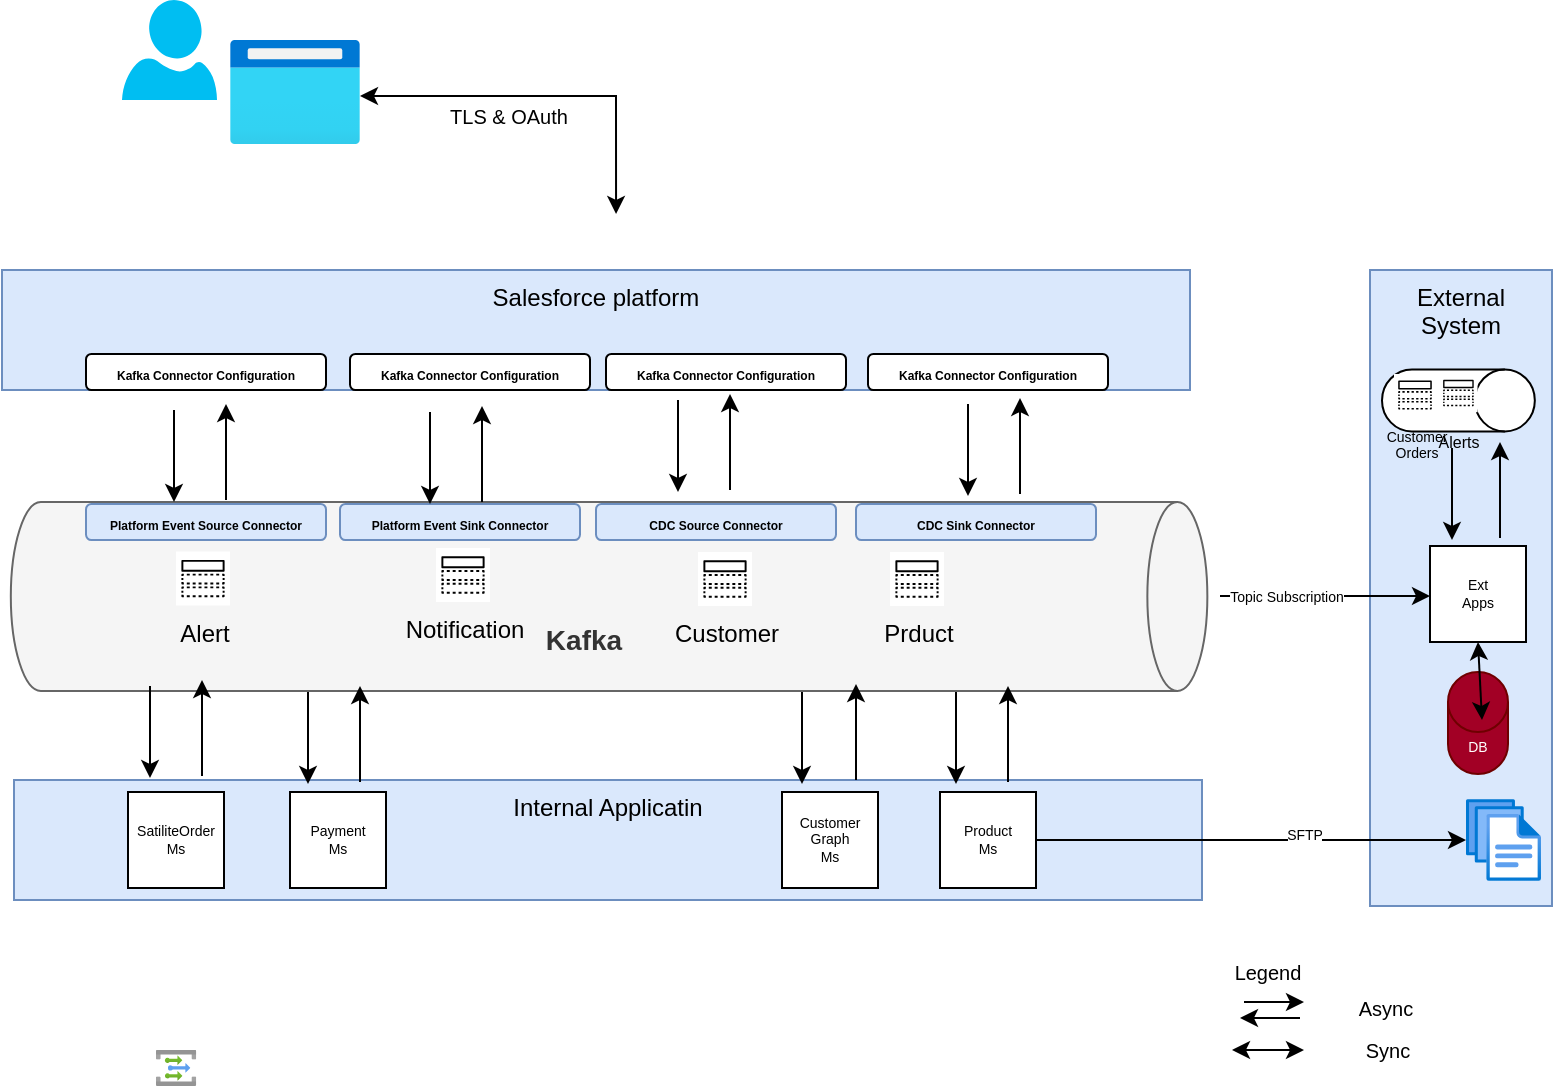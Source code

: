 <mxfile version="20.5.1" type="github">
  <diagram id="4_XCW6oBCm1cpU5HytLm" name="Page-1">
    <mxGraphModel dx="1043" dy="523" grid="1" gridSize="3" guides="1" tooltips="1" connect="1" arrows="1" fold="1" page="1" pageScale="1" pageWidth="1600" pageHeight="900" math="0" shadow="0">
      <root>
        <mxCell id="0" />
        <mxCell id="1" parent="0" />
        <mxCell id="z-evEIbB-mycxp6DsX3G-33" value="" style="verticalLabelPosition=bottom;html=1;verticalAlign=top;align=center;strokeColor=none;fillColor=#00BEF2;shape=mxgraph.azure.user;" parent="1" vertex="1">
          <mxGeometry x="462" y="186" width="47.5" height="50" as="geometry" />
        </mxCell>
        <mxCell id="z-evEIbB-mycxp6DsX3G-34" value="" style="aspect=fixed;html=1;points=[];align=center;image;fontSize=12;image=img/lib/azure2/general/Browser.svg;" parent="1" vertex="1">
          <mxGeometry x="516" y="206" width="65" height="52" as="geometry" />
        </mxCell>
        <mxCell id="cr2bw7VEWZrKkW5rvbbm-2" value="" style="endArrow=classic;startArrow=classic;html=1;rounded=0;entryX=0.556;entryY=0.149;entryDx=0;entryDy=0;entryPerimeter=0;exitX=0.96;exitY=0.7;exitDx=0;exitDy=0;exitPerimeter=0;edgeStyle=orthogonalEdgeStyle;" parent="1" edge="1">
          <mxGeometry width="50" height="50" relative="1" as="geometry">
            <mxPoint x="581.0" y="234.0" as="sourcePoint" />
            <mxPoint x="709.032" y="292.986" as="targetPoint" />
            <Array as="points">
              <mxPoint x="709" y="234" />
            </Array>
          </mxGeometry>
        </mxCell>
        <mxCell id="8oqUEQ3o3fASRwjpLCxz-61" value="TLS &amp;amp; OAuth" style="edgeLabel;html=1;align=center;verticalAlign=middle;resizable=0;points=[];fontSize=10;" parent="cr2bw7VEWZrKkW5rvbbm-2" vertex="1" connectable="0">
          <mxGeometry x="-0.225" y="1" relative="1" as="geometry">
            <mxPoint x="1" y="11" as="offset" />
          </mxGeometry>
        </mxCell>
        <mxCell id="z-evEIbB-mycxp6DsX3G-1" value="&lt;div style=&quot;font-size: 14px;&quot;&gt;&lt;blockquote style=&quot;font-size: 14px;&quot;&gt;Kafka&lt;/blockquote&gt;&lt;/div&gt;" style="shape=cylinder3;whiteSpace=wrap;html=1;boundedLbl=1;backgroundOutline=1;size=15;rotation=90;fillColor=#f5f5f5;fontColor=#333333;strokeColor=#666666;align=center;verticalAlign=bottom;horizontal=0;fontStyle=1;fontSize=14;" parent="1" vertex="1">
          <mxGeometry x="658.33" y="185.14" width="94.43" height="598.27" as="geometry" />
        </mxCell>
        <mxCell id="z-evEIbB-mycxp6DsX3G-31" value="Notification" style="sketch=0;outlineConnect=0;dashed=0;verticalLabelPosition=bottom;verticalAlign=top;align=center;html=1;fontSize=12;fontStyle=0;aspect=fixed;shape=mxgraph.aws4.resourceIcon;resIcon=mxgraph.aws4.topic;" parent="1" vertex="1">
          <mxGeometry x="619" y="460" width="27" height="27" as="geometry" />
        </mxCell>
        <mxCell id="8oqUEQ3o3fASRwjpLCxz-5" value="Customer" style="sketch=0;outlineConnect=0;dashed=0;verticalLabelPosition=bottom;verticalAlign=top;align=center;html=1;fontSize=12;fontStyle=0;aspect=fixed;shape=mxgraph.aws4.resourceIcon;resIcon=mxgraph.aws4.topic;" parent="1" vertex="1">
          <mxGeometry x="750" y="462" width="27" height="27" as="geometry" />
        </mxCell>
        <mxCell id="8oqUEQ3o3fASRwjpLCxz-6" value="Prduct" style="sketch=0;outlineConnect=0;dashed=0;verticalLabelPosition=bottom;verticalAlign=top;align=center;html=1;fontSize=12;fontStyle=0;aspect=fixed;shape=mxgraph.aws4.resourceIcon;resIcon=mxgraph.aws4.topic;" parent="1" vertex="1">
          <mxGeometry x="846" y="462" width="27" height="27" as="geometry" />
        </mxCell>
        <mxCell id="8oqUEQ3o3fASRwjpLCxz-62" value="Alert" style="sketch=0;outlineConnect=0;dashed=0;verticalLabelPosition=bottom;verticalAlign=top;align=center;html=1;fontSize=12;fontStyle=0;aspect=fixed;shape=mxgraph.aws4.resourceIcon;resIcon=mxgraph.aws4.topic;" parent="1" vertex="1">
          <mxGeometry x="489" y="461.77" width="27" height="27" as="geometry" />
        </mxCell>
        <mxCell id="8oqUEQ3o3fASRwjpLCxz-79" value="" style="endArrow=classic;html=1;rounded=0;fontSize=10;entryX=0.5;entryY=0;entryDx=0;entryDy=0;" parent="1" edge="1">
          <mxGeometry width="50" height="50" relative="1" as="geometry">
            <mxPoint x="740" y="386" as="sourcePoint" />
            <mxPoint x="740" y="432" as="targetPoint" />
          </mxGeometry>
        </mxCell>
        <mxCell id="8oqUEQ3o3fASRwjpLCxz-80" value="" style="endArrow=classic;html=1;rounded=0;fontSize=10;entryX=0.75;entryY=1;entryDx=0;entryDy=0;" parent="1" edge="1">
          <mxGeometry width="50" height="50" relative="1" as="geometry">
            <mxPoint x="766" y="431" as="sourcePoint" />
            <mxPoint x="766" y="383" as="targetPoint" />
          </mxGeometry>
        </mxCell>
        <mxCell id="8oqUEQ3o3fASRwjpLCxz-82" value="" style="endArrow=classic;html=1;rounded=0;fontSize=10;" parent="1" edge="1">
          <mxGeometry width="50" height="50" relative="1" as="geometry">
            <mxPoint x="1023" y="687" as="sourcePoint" />
            <mxPoint x="1053" y="687" as="targetPoint" />
          </mxGeometry>
        </mxCell>
        <mxCell id="8oqUEQ3o3fASRwjpLCxz-83" value="" style="endArrow=classic;html=1;rounded=0;fontSize=10;" parent="1" edge="1">
          <mxGeometry width="50" height="50" relative="1" as="geometry">
            <mxPoint x="1051" y="695" as="sourcePoint" />
            <mxPoint x="1021" y="695" as="targetPoint" />
          </mxGeometry>
        </mxCell>
        <mxCell id="8oqUEQ3o3fASRwjpLCxz-84" value="" style="endArrow=classic;startArrow=classic;html=1;rounded=0;fontSize=10;" parent="1" edge="1">
          <mxGeometry width="50" height="50" relative="1" as="geometry">
            <mxPoint x="1017" y="711" as="sourcePoint" />
            <mxPoint x="1053" y="711" as="targetPoint" />
          </mxGeometry>
        </mxCell>
        <mxCell id="8oqUEQ3o3fASRwjpLCxz-85" value="Async" style="text;html=1;strokeColor=none;fillColor=none;align=center;verticalAlign=middle;whiteSpace=wrap;rounded=0;fontSize=10;" parent="1" vertex="1">
          <mxGeometry x="1064" y="681" width="60" height="18" as="geometry" />
        </mxCell>
        <mxCell id="8oqUEQ3o3fASRwjpLCxz-86" value="Sync" style="text;html=1;strokeColor=none;fillColor=none;align=center;verticalAlign=middle;whiteSpace=wrap;rounded=0;fontSize=10;" parent="1" vertex="1">
          <mxGeometry x="1065" y="702" width="60" height="18" as="geometry" />
        </mxCell>
        <mxCell id="8oqUEQ3o3fASRwjpLCxz-87" value="Legend" style="text;html=1;strokeColor=none;fillColor=none;align=center;verticalAlign=middle;whiteSpace=wrap;rounded=0;fontSize=10;" parent="1" vertex="1">
          <mxGeometry x="1005" y="663" width="60" height="18" as="geometry" />
        </mxCell>
        <mxCell id="W5X7Oo440Hwi2OhU04SU-1" value="Salesforce platform" style="rounded=0;whiteSpace=wrap;html=1;fillColor=#dae8fc;strokeColor=#6c8ebf;verticalAlign=top;" parent="1" vertex="1">
          <mxGeometry x="402" y="321" width="594" height="60" as="geometry" />
        </mxCell>
        <mxCell id="W5X7Oo440Hwi2OhU04SU-5" value="&lt;div style=&quot;font-size: 11px;&quot;&gt;&lt;font style=&quot;font-size: 6px;&quot;&gt;&lt;b&gt;Platform Event Source Connector&lt;/b&gt;&lt;br&gt;&lt;/font&gt;&lt;/div&gt;" style="rounded=1;whiteSpace=wrap;html=1;fillColor=#dae8fc;strokeColor=#6c8ebf;" parent="1" vertex="1">
          <mxGeometry x="444" y="438" width="120" height="18" as="geometry" />
        </mxCell>
        <mxCell id="W5X7Oo440Hwi2OhU04SU-6" value="&lt;div style=&quot;font-size: 11px;&quot;&gt;&lt;font style=&quot;font-size: 6px;&quot;&gt;&lt;b&gt;Platform Event Sink Connector&lt;/b&gt;&lt;br&gt;&lt;/font&gt;&lt;/div&gt;" style="rounded=1;whiteSpace=wrap;html=1;fillColor=#dae8fc;strokeColor=#6c8ebf;" parent="1" vertex="1">
          <mxGeometry x="571" y="438" width="120" height="18" as="geometry" />
        </mxCell>
        <mxCell id="W5X7Oo440Hwi2OhU04SU-7" value="&lt;div style=&quot;font-size: 11px;&quot;&gt;&lt;font style=&quot;font-size: 6px;&quot;&gt;&lt;b&gt;CDC Source Connector&lt;/b&gt;&lt;br&gt;&lt;/font&gt;&lt;/div&gt;" style="rounded=1;whiteSpace=wrap;html=1;fillColor=#dae8fc;strokeColor=#6c8ebf;" parent="1" vertex="1">
          <mxGeometry x="699" y="438" width="120" height="18" as="geometry" />
        </mxCell>
        <mxCell id="W5X7Oo440Hwi2OhU04SU-8" value="&lt;div style=&quot;font-size: 11px;&quot;&gt;&lt;font style=&quot;font-size: 6px;&quot;&gt;&lt;b&gt;CDC Sink Connector&lt;/b&gt;&lt;br&gt;&lt;/font&gt;&lt;/div&gt;" style="rounded=1;whiteSpace=wrap;html=1;fillColor=#dae8fc;strokeColor=#6c8ebf;" parent="1" vertex="1">
          <mxGeometry x="829" y="438" width="120" height="18" as="geometry" />
        </mxCell>
        <mxCell id="W5X7Oo440Hwi2OhU04SU-13" value="&lt;div style=&quot;font-size: 11px;&quot;&gt;&lt;font style=&quot;font-size: 6px;&quot;&gt;&lt;b&gt;Kafka Connector Configuration &lt;br&gt;&lt;/b&gt;&lt;/font&gt;&lt;/div&gt;" style="rounded=1;whiteSpace=wrap;html=1;" parent="1" vertex="1">
          <mxGeometry x="444" y="363" width="120" height="18" as="geometry" />
        </mxCell>
        <mxCell id="W5X7Oo440Hwi2OhU04SU-17" value="&lt;font style=&quot;font-size: 6px;&quot;&gt;&lt;b&gt;Kafka Connector Configuration&lt;/b&gt;&lt;/font&gt;" style="rounded=1;whiteSpace=wrap;html=1;" parent="1" vertex="1">
          <mxGeometry x="576" y="363" width="120" height="18" as="geometry" />
        </mxCell>
        <mxCell id="W5X7Oo440Hwi2OhU04SU-18" value="&lt;font style=&quot;font-size: 6px;&quot;&gt;&lt;b&gt;Kafka Connector Configuration&lt;/b&gt;&lt;/font&gt;" style="rounded=1;whiteSpace=wrap;html=1;" parent="1" vertex="1">
          <mxGeometry x="704" y="363" width="120" height="18" as="geometry" />
        </mxCell>
        <mxCell id="W5X7Oo440Hwi2OhU04SU-19" value="&lt;font style=&quot;font-size: 6px;&quot;&gt;&lt;b&gt;Kafka Connector Configuration&lt;/b&gt;&lt;/font&gt;" style="rounded=1;whiteSpace=wrap;html=1;" parent="1" vertex="1">
          <mxGeometry x="835" y="363" width="120" height="18" as="geometry" />
        </mxCell>
        <mxCell id="W5X7Oo440Hwi2OhU04SU-20" value="" style="endArrow=classic;html=1;rounded=0;fontSize=10;entryX=0.5;entryY=0;entryDx=0;entryDy=0;" parent="1" edge="1">
          <mxGeometry width="50" height="50" relative="1" as="geometry">
            <mxPoint x="885" y="388" as="sourcePoint" />
            <mxPoint x="885" y="434" as="targetPoint" />
          </mxGeometry>
        </mxCell>
        <mxCell id="W5X7Oo440Hwi2OhU04SU-21" value="" style="endArrow=classic;html=1;rounded=0;fontSize=10;entryX=0.75;entryY=1;entryDx=0;entryDy=0;" parent="1" edge="1">
          <mxGeometry width="50" height="50" relative="1" as="geometry">
            <mxPoint x="911" y="433" as="sourcePoint" />
            <mxPoint x="911" y="385" as="targetPoint" />
          </mxGeometry>
        </mxCell>
        <mxCell id="W5X7Oo440Hwi2OhU04SU-22" value="" style="endArrow=classic;html=1;rounded=0;fontSize=10;entryX=0.5;entryY=0;entryDx=0;entryDy=0;" parent="1" edge="1">
          <mxGeometry width="50" height="50" relative="1" as="geometry">
            <mxPoint x="616" y="392" as="sourcePoint" />
            <mxPoint x="616" y="438" as="targetPoint" />
          </mxGeometry>
        </mxCell>
        <mxCell id="W5X7Oo440Hwi2OhU04SU-23" value="" style="endArrow=classic;html=1;rounded=0;fontSize=10;entryX=0.75;entryY=1;entryDx=0;entryDy=0;" parent="1" edge="1">
          <mxGeometry width="50" height="50" relative="1" as="geometry">
            <mxPoint x="642" y="437" as="sourcePoint" />
            <mxPoint x="642" y="389" as="targetPoint" />
          </mxGeometry>
        </mxCell>
        <mxCell id="W5X7Oo440Hwi2OhU04SU-24" value="" style="endArrow=classic;html=1;rounded=0;fontSize=10;entryX=0.5;entryY=0;entryDx=0;entryDy=0;" parent="1" edge="1">
          <mxGeometry width="50" height="50" relative="1" as="geometry">
            <mxPoint x="488" y="391" as="sourcePoint" />
            <mxPoint x="488" y="437" as="targetPoint" />
          </mxGeometry>
        </mxCell>
        <mxCell id="W5X7Oo440Hwi2OhU04SU-25" value="" style="endArrow=classic;html=1;rounded=0;fontSize=10;entryX=0.75;entryY=1;entryDx=0;entryDy=0;" parent="1" edge="1">
          <mxGeometry width="50" height="50" relative="1" as="geometry">
            <mxPoint x="514" y="436" as="sourcePoint" />
            <mxPoint x="514" y="388" as="targetPoint" />
          </mxGeometry>
        </mxCell>
        <mxCell id="lTSsgcf9-Z0PFctZn1kr-1" value="Internal Applicatin" style="rounded=0;whiteSpace=wrap;html=1;fillColor=#dae8fc;strokeColor=#6c8ebf;verticalAlign=top;" parent="1" vertex="1">
          <mxGeometry x="408" y="576" width="594" height="60" as="geometry" />
        </mxCell>
        <mxCell id="lTSsgcf9-Z0PFctZn1kr-2" value="&lt;div style=&quot;font-size: 7px;&quot;&gt;&lt;font style=&quot;font-size: 7px;&quot;&gt;SatiliteOrder&lt;/font&gt;&lt;/div&gt;&lt;div style=&quot;font-size: 7px;&quot;&gt;&lt;font style=&quot;font-size: 7px;&quot;&gt;Ms&lt;br style=&quot;font-size: 7px;&quot;&gt;&lt;/font&gt;&lt;/div&gt;" style="whiteSpace=wrap;html=1;aspect=fixed;fontSize=7;" parent="1" vertex="1">
          <mxGeometry x="465" y="582" width="48" height="48" as="geometry" />
        </mxCell>
        <mxCell id="lTSsgcf9-Z0PFctZn1kr-3" value="&lt;div&gt;Payment&lt;/div&gt;&lt;div&gt;Ms&lt;br&gt;&lt;/div&gt;" style="whiteSpace=wrap;html=1;aspect=fixed;fontSize=7;" parent="1" vertex="1">
          <mxGeometry x="546" y="582" width="48" height="48" as="geometry" />
        </mxCell>
        <mxCell id="lTSsgcf9-Z0PFctZn1kr-4" value="&lt;div&gt;Customer Graph&lt;/div&gt;&lt;div&gt;Ms&lt;br&gt;&lt;/div&gt;" style="whiteSpace=wrap;html=1;aspect=fixed;fontSize=7;" parent="1" vertex="1">
          <mxGeometry x="792" y="582" width="48" height="48" as="geometry" />
        </mxCell>
        <mxCell id="lTSsgcf9-Z0PFctZn1kr-5" value="&lt;div&gt;Product&lt;/div&gt;&lt;div&gt;Ms&lt;br&gt;&lt;/div&gt;" style="whiteSpace=wrap;html=1;aspect=fixed;fontSize=7;" parent="1" vertex="1">
          <mxGeometry x="871" y="582" width="48" height="48" as="geometry" />
        </mxCell>
        <mxCell id="lTSsgcf9-Z0PFctZn1kr-6" value="" style="endArrow=classic;html=1;rounded=0;fontSize=10;entryX=0.5;entryY=0;entryDx=0;entryDy=0;" parent="1" edge="1">
          <mxGeometry width="50" height="50" relative="1" as="geometry">
            <mxPoint x="476" y="529" as="sourcePoint" />
            <mxPoint x="476" y="575" as="targetPoint" />
          </mxGeometry>
        </mxCell>
        <mxCell id="lTSsgcf9-Z0PFctZn1kr-7" value="" style="endArrow=classic;html=1;rounded=0;fontSize=10;entryX=0.75;entryY=1;entryDx=0;entryDy=0;" parent="1" edge="1">
          <mxGeometry width="50" height="50" relative="1" as="geometry">
            <mxPoint x="502" y="574" as="sourcePoint" />
            <mxPoint x="502" y="526" as="targetPoint" />
          </mxGeometry>
        </mxCell>
        <mxCell id="lTSsgcf9-Z0PFctZn1kr-8" value="" style="endArrow=classic;html=1;rounded=0;fontSize=10;entryX=0.5;entryY=0;entryDx=0;entryDy=0;" parent="1" edge="1">
          <mxGeometry width="50" height="50" relative="1" as="geometry">
            <mxPoint x="555" y="532" as="sourcePoint" />
            <mxPoint x="555" y="578" as="targetPoint" />
          </mxGeometry>
        </mxCell>
        <mxCell id="lTSsgcf9-Z0PFctZn1kr-9" value="" style="endArrow=classic;html=1;rounded=0;fontSize=10;entryX=0.75;entryY=1;entryDx=0;entryDy=0;" parent="1" edge="1">
          <mxGeometry width="50" height="50" relative="1" as="geometry">
            <mxPoint x="581" y="577" as="sourcePoint" />
            <mxPoint x="581" y="529" as="targetPoint" />
          </mxGeometry>
        </mxCell>
        <mxCell id="lTSsgcf9-Z0PFctZn1kr-10" value="" style="endArrow=classic;html=1;rounded=0;fontSize=10;entryX=0.5;entryY=0;entryDx=0;entryDy=0;" parent="1" edge="1">
          <mxGeometry width="50" height="50" relative="1" as="geometry">
            <mxPoint x="802" y="532" as="sourcePoint" />
            <mxPoint x="802" y="578" as="targetPoint" />
          </mxGeometry>
        </mxCell>
        <mxCell id="lTSsgcf9-Z0PFctZn1kr-12" value="" style="endArrow=classic;html=1;rounded=0;fontSize=10;entryX=0.5;entryY=0;entryDx=0;entryDy=0;" parent="1" edge="1">
          <mxGeometry width="50" height="50" relative="1" as="geometry">
            <mxPoint x="879" y="532" as="sourcePoint" />
            <mxPoint x="879" y="578" as="targetPoint" />
          </mxGeometry>
        </mxCell>
        <mxCell id="lTSsgcf9-Z0PFctZn1kr-13" value="" style="endArrow=classic;html=1;rounded=0;fontSize=10;entryX=0.75;entryY=1;entryDx=0;entryDy=0;" parent="1" edge="1">
          <mxGeometry width="50" height="50" relative="1" as="geometry">
            <mxPoint x="905" y="577" as="sourcePoint" />
            <mxPoint x="905" y="529" as="targetPoint" />
          </mxGeometry>
        </mxCell>
        <mxCell id="lTSsgcf9-Z0PFctZn1kr-14" value="&lt;div&gt;External&lt;/div&gt;&lt;div&gt;System&lt;br&gt;&lt;/div&gt;" style="rounded=0;whiteSpace=wrap;html=1;fillColor=#dae8fc;strokeColor=#6c8ebf;verticalAlign=top;" parent="1" vertex="1">
          <mxGeometry x="1086" y="321" width="91" height="318" as="geometry" />
        </mxCell>
        <mxCell id="lTSsgcf9-Z0PFctZn1kr-22" value="DB" style="shape=cylinder3;whiteSpace=wrap;html=1;boundedLbl=1;backgroundOutline=1;size=15;fontSize=7;fillColor=#a20025;fontColor=#ffffff;strokeColor=#6F0000;" parent="1" vertex="1">
          <mxGeometry x="1125" y="522" width="30" height="51" as="geometry" />
        </mxCell>
        <mxCell id="lTSsgcf9-Z0PFctZn1kr-24" value="&lt;div&gt;Ext&lt;/div&gt;&lt;div&gt;Apps&lt;br&gt;&lt;/div&gt;" style="whiteSpace=wrap;html=1;aspect=fixed;fontSize=7;" parent="1" vertex="1">
          <mxGeometry x="1116" y="459" width="48" height="48" as="geometry" />
        </mxCell>
        <mxCell id="lTSsgcf9-Z0PFctZn1kr-25" value="" style="aspect=fixed;html=1;points=[];align=center;image;fontSize=12;image=img/lib/azure2/general/Files.svg;" parent="1" vertex="1">
          <mxGeometry x="1134" y="585.5" width="37.49" height="41" as="geometry" />
        </mxCell>
        <mxCell id="O_wzS0d9tKjsi1no3Ag9-6" value="" style="aspect=fixed;html=1;points=[];align=center;image;fontSize=12;image=img/lib/azure2/integration/Event_Grid_Topics.svg;" vertex="1" parent="1">
          <mxGeometry x="479" y="711" width="20.1" height="18" as="geometry" />
        </mxCell>
        <mxCell id="lTSsgcf9-Z0PFctZn1kr-19" value="" style="shape=cylinder3;whiteSpace=wrap;html=1;boundedLbl=1;backgroundOutline=1;size=15;fontSize=7;rotation=90;" parent="1" vertex="1">
          <mxGeometry x="1114.71" y="348" width="31" height="76.42" as="geometry" />
        </mxCell>
        <mxCell id="lTSsgcf9-Z0PFctZn1kr-16" value="&lt;div style=&quot;font-size: 7px;&quot;&gt;&lt;font style=&quot;font-size: 7px;&quot;&gt;Customer&lt;/font&gt;&lt;/div&gt;&lt;div style=&quot;font-size: 7px;&quot;&gt;&lt;font style=&quot;font-size: 7px;&quot;&gt;Orders&lt;/font&gt;&lt;font style=&quot;font-size: 7px;&quot;&gt;&lt;br&gt;&lt;/font&gt;&lt;/div&gt;" style="sketch=0;outlineConnect=0;dashed=0;verticalLabelPosition=bottom;verticalAlign=top;align=center;html=1;fontSize=12;fontStyle=0;aspect=fixed;shape=mxgraph.aws4.resourceIcon;resIcon=mxgraph.aws4.topic;rotation=0;" parent="1" vertex="1">
          <mxGeometry x="1098" y="372.96" width="21" height="21" as="geometry" />
        </mxCell>
        <mxCell id="lTSsgcf9-Z0PFctZn1kr-15" value="&lt;font style=&quot;font-size: 8px;&quot;&gt;Alerts&lt;/font&gt;" style="sketch=0;outlineConnect=0;dashed=0;verticalLabelPosition=bottom;verticalAlign=top;align=center;html=1;fontSize=12;fontStyle=0;aspect=fixed;shape=mxgraph.aws4.resourceIcon;resIcon=mxgraph.aws4.topic;rotation=0;" parent="1" vertex="1">
          <mxGeometry x="1120.65" y="372.96" width="19.115" height="19.115" as="geometry" />
        </mxCell>
        <mxCell id="O_wzS0d9tKjsi1no3Ag9-11" value="" style="endArrow=classic;html=1;rounded=0;fontSize=10;entryX=0.75;entryY=1;entryDx=0;entryDy=0;" edge="1" parent="1">
          <mxGeometry width="50" height="50" relative="1" as="geometry">
            <mxPoint x="829" y="576" as="sourcePoint" />
            <mxPoint x="829" y="528" as="targetPoint" />
          </mxGeometry>
        </mxCell>
        <mxCell id="O_wzS0d9tKjsi1no3Ag9-13" value="" style="endArrow=classic;html=1;rounded=0;fontSize=10;entryX=0;entryY=0.75;entryDx=0;entryDy=0;" edge="1" parent="1">
          <mxGeometry width="50" height="50" relative="1" as="geometry">
            <mxPoint x="1011" y="484" as="sourcePoint" />
            <mxPoint x="1116" y="484" as="targetPoint" />
          </mxGeometry>
        </mxCell>
        <mxCell id="O_wzS0d9tKjsi1no3Ag9-17" value="Topic Subscription" style="edgeLabel;html=1;align=center;verticalAlign=middle;resizable=0;points=[];fontSize=7;" vertex="1" connectable="0" parent="O_wzS0d9tKjsi1no3Ag9-13">
          <mxGeometry x="-0.403" y="-1" relative="1" as="geometry">
            <mxPoint x="1" as="offset" />
          </mxGeometry>
        </mxCell>
        <mxCell id="O_wzS0d9tKjsi1no3Ag9-14" value="" style="endArrow=classic;html=1;rounded=0;fontSize=10;entryX=0.75;entryY=1;entryDx=0;entryDy=0;" edge="1" parent="1">
          <mxGeometry width="50" height="50" relative="1" as="geometry">
            <mxPoint x="1151" y="455" as="sourcePoint" />
            <mxPoint x="1151" y="407" as="targetPoint" />
          </mxGeometry>
        </mxCell>
        <mxCell id="O_wzS0d9tKjsi1no3Ag9-15" value="" style="endArrow=classic;html=1;rounded=0;fontSize=10;entryX=0.5;entryY=0;entryDx=0;entryDy=0;" edge="1" parent="1">
          <mxGeometry width="50" height="50" relative="1" as="geometry">
            <mxPoint x="1127" y="410" as="sourcePoint" />
            <mxPoint x="1127" y="456" as="targetPoint" />
          </mxGeometry>
        </mxCell>
        <mxCell id="O_wzS0d9tKjsi1no3Ag9-18" value="" style="endArrow=classic;html=1;rounded=0;fontSize=10;" edge="1" parent="1" source="lTSsgcf9-Z0PFctZn1kr-5" target="lTSsgcf9-Z0PFctZn1kr-25">
          <mxGeometry width="50" height="50" relative="1" as="geometry">
            <mxPoint x="1055" y="642" as="sourcePoint" />
            <mxPoint x="1055" y="594" as="targetPoint" />
          </mxGeometry>
        </mxCell>
        <mxCell id="O_wzS0d9tKjsi1no3Ag9-20" value="SFTP" style="edgeLabel;html=1;align=center;verticalAlign=middle;resizable=0;points=[];fontSize=7;" vertex="1" connectable="0" parent="O_wzS0d9tKjsi1no3Ag9-18">
          <mxGeometry x="0.234" y="2" relative="1" as="geometry">
            <mxPoint x="1" as="offset" />
          </mxGeometry>
        </mxCell>
        <mxCell id="O_wzS0d9tKjsi1no3Ag9-19" value="" style="endArrow=classic;startArrow=classic;html=1;rounded=0;fontSize=7;exitX=0.5;exitY=1;exitDx=0;exitDy=0;" edge="1" parent="1" source="lTSsgcf9-Z0PFctZn1kr-24">
          <mxGeometry width="50" height="50" relative="1" as="geometry">
            <mxPoint x="1092" y="728" as="sourcePoint" />
            <mxPoint x="1142" y="546" as="targetPoint" />
          </mxGeometry>
        </mxCell>
      </root>
    </mxGraphModel>
  </diagram>
</mxfile>
